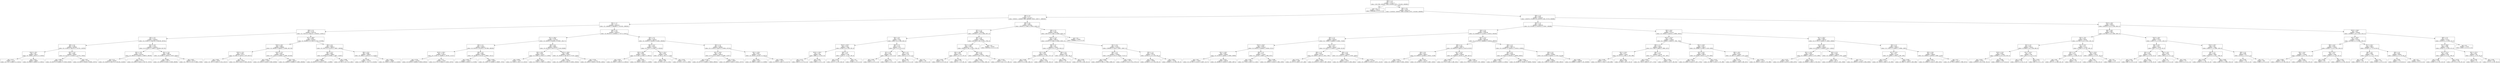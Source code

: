 digraph Tree {
node [shape=box] ;
0 [label="X[8] <= 1.5\ngini = 0.767\nsamples = 11104777\nvalue = [3317380, 5200551, 2008, 5142048, 28731, 1814450, 2063981]"] ;
1 [label="gini = 0.0\nsamples = 1189058\nvalue = [1882089, 0, 0, 0, 0, 0, 0]"] ;
0 -> 1 [labeldistance=2.5, labelangle=45, headlabel="True"] ;
2 [label="X[0] <= 0.5\ngini = 0.744\nsamples = 9915719\nvalue = [1435291, 5200551, 2008, 5142048, 28731, 1814450, 2063981]"] ;
0 -> 2 [labeldistance=2.5, labelangle=-45, headlabel="False"] ;
3 [label="X[8] <= 2.5\ngini = 0.777\nsamples = 5170512\nvalue = [932612, 1448089, 1966, 2665969, 23535, 1438717, 1668282]"] ;
2 -> 3 ;
4 [label="X[5] <= 1.5\ngini = 0.73\nsamples = 4549128\nvalue = [0, 1448089, 0, 2665969, 0, 1414192, 1668282]"] ;
3 -> 4 ;
5 [label="X[9] <= 2.5\ngini = 0.723\nsamples = 2545754\nvalue = [0, 755570, 0, 1482131, 0, 643420, 1145611]"] ;
4 -> 5 ;
6 [label="X[5] <= 0.5\ngini = 0.722\nsamples = 1630909\nvalue = [0, 470002, 0, 1004793, 0, 606198, 497631]"] ;
5 -> 6 ;
7 [label="X[9] <= 0.5\ngini = 0.709\nsamples = 462868\nvalue = [0, 112393, 0, 290710, 0, 212752, 115876]"] ;
6 -> 7 ;
8 [label="X[10] <= 28.5\ngini = 0.59\nsamples = 58211\nvalue = [0, 10596, 0, 36275, 0, 0, 45342]"] ;
7 -> 8 ;
9 [label="gini = 0.477\nsamples = 21321\nvalue = [0, 1747, 0, 9689, 0, 0, 22421]"] ;
8 -> 9 ;
10 [label="gini = 0.615\nsamples = 36890\nvalue = [0, 8849, 0, 26586, 0, 0, 22921]"] ;
8 -> 10 ;
11 [label="X[3] <= 74.5\ngini = 0.694\nsamples = 404657\nvalue = [0, 101797, 0, 254435, 0, 212752, 70534]"] ;
7 -> 11 ;
12 [label="gini = 0.692\nsamples = 347161\nvalue = [0, 95372, 0, 224899, 0, 173258, 55459]"] ;
11 -> 12 ;
13 [label="gini = 0.67\nsamples = 57496\nvalue = [0, 6425, 0, 29536, 0, 39494, 15075]"] ;
11 -> 13 ;
14 [label="X[4] <= 10.5\ngini = 0.725\nsamples = 1168041\nvalue = [0, 357609, 0, 714083, 0, 393446, 381755]"] ;
6 -> 14 ;
15 [label="X[3] <= 74.5\ngini = 0.724\nsamples = 976748\nvalue = [0, 296523, 0, 595004, 0, 366973, 286108]"] ;
14 -> 15 ;
16 [label="gini = 0.72\nsamples = 803997\nvalue = [0, 254919, 0, 500773, 0, 301194, 214435]"] ;
15 -> 16 ;
17 [label="gini = 0.731\nsamples = 172751\nvalue = [0, 41604, 0, 94231, 0, 65779, 71673]"] ;
15 -> 17 ;
18 [label="X[3] <= 74.5\ngini = 0.696\nsamples = 191293\nvalue = [0, 61086, 0, 119079, 0, 26473, 95647]"] ;
14 -> 18 ;
19 [label="gini = 0.698\nsamples = 152175\nvalue = [0, 53378, 0, 97358, 0, 21605, 68288]"] ;
18 -> 19 ;
20 [label="gini = 0.657\nsamples = 39118\nvalue = [0, 7708, 0, 21721, 0, 4868, 27359]"] ;
18 -> 20 ;
21 [label="X[7] <= 208.5\ngini = 0.652\nsamples = 914845\nvalue = [0, 285568, 0, 477338, 0, 37222, 647980]"] ;
5 -> 21 ;
22 [label="X[10] <= 28.5\ngini = 0.649\nsamples = 548966\nvalue = [0, 180394, 0, 266262, 0, 20585, 401716]"] ;
21 -> 22 ;
23 [label="X[10] <= 23.5\ngini = 0.548\nsamples = 61727\nvalue = [0, 8581, 0, 24376, 0, 4579, 60272]"] ;
22 -> 23 ;
24 [label="gini = 0.642\nsamples = 28242\nvalue = [0, 7337, 0, 15853, 0, 1314, 20147]"] ;
23 -> 24 ;
25 [label="gini = 0.4\nsamples = 33485\nvalue = [0, 1244, 0, 8523, 0, 3265, 40125]"] ;
23 -> 25 ;
26 [label="X[10] <= 75.5\ngini = 0.655\nsamples = 487239\nvalue = [0, 171813, 0, 241886, 0, 16006, 341444]"] ;
22 -> 26 ;
27 [label="gini = 0.676\nsamples = 78088\nvalue = [0, 32423, 0, 41926, 0, 3046, 46349]"] ;
26 -> 27 ;
28 [label="gini = 0.65\nsamples = 409151\nvalue = [0, 139390, 0, 199960, 0, 12960, 295095]"] ;
26 -> 28 ;
29 [label="X[4] <= 6.5\ngini = 0.653\nsamples = 365879\nvalue = [0, 105174, 0, 211076, 0, 16637, 246264]"] ;
21 -> 29 ;
30 [label="X[6] <= 47.5\ngini = 0.682\nsamples = 199857\nvalue = [0, 68333, 0, 107966, 0, 16637, 123457]"] ;
29 -> 30 ;
31 [label="gini = 0.682\nsamples = 198669\nvalue = [0, 68079, 0, 107825, 0, 16617, 121996]"] ;
30 -> 31 ;
32 [label="gini = 0.369\nsamples = 1188\nvalue = [0, 254, 0, 141, 0, 20, 1461]"] ;
30 -> 32 ;
33 [label="X[6] <= 32.5\ngini = 0.608\nsamples = 166022\nvalue = [0, 36841, 0, 103110, 0, 0, 122807]"] ;
29 -> 33 ;
34 [label="gini = 0.593\nsamples = 117026\nvalue = [0, 22487, 0, 71317, 0, 0, 91404]"] ;
33 -> 34 ;
35 [label="gini = 0.634\nsamples = 48996\nvalue = [0, 14354, 0, 31793, 0, 0, 31403]"] ;
33 -> 35 ;
36 [label="X[9] <= 2.5\ngini = 0.726\nsamples = 2003374\nvalue = [0, 692519, 0, 1183838, 0, 770772, 522671]"] ;
4 -> 36 ;
37 [label="X[7] <= 204.5\ngini = 0.709\nsamples = 1517835\nvalue = [0, 529019, 0, 931800, 0, 678807, 262177]"] ;
36 -> 37 ;
38 [label="X[4] <= 5.5\ngini = 0.718\nsamples = 888810\nvalue = [0, 325233, 0, 507025, 0, 407389, 166328]"] ;
37 -> 38 ;
39 [label="X[10] <= 230.5\ngini = 0.734\nsamples = 328157\nvalue = [0, 121947, 0, 185884, 0, 100782, 111217]"] ;
38 -> 39 ;
40 [label="gini = 0.734\nsamples = 257949\nvalue = [0, 84196, 0, 146949, 0, 88343, 89343]"] ;
39 -> 40 ;
41 [label="gini = 0.71\nsamples = 70208\nvalue = [0, 37751, 0, 38935, 0, 12439, 21874]"] ;
39 -> 41 ;
42 [label="X[9] <= 0.5\ngini = 0.692\nsamples = 560653\nvalue = [0, 203286, 0, 321141, 0, 306607, 55111]"] ;
38 -> 42 ;
43 [label="gini = 0.652\nsamples = 124676\nvalue = [0, 69269, 0, 80246, 0, 0, 47436]"] ;
42 -> 43 ;
44 [label="gini = 0.642\nsamples = 435977\nvalue = [0, 134017, 0, 240895, 0, 306607, 7675]"] ;
42 -> 44 ;
45 [label="X[9] <= 0.5\ngini = 0.693\nsamples = 629025\nvalue = [0, 203786, 0, 424775, 0, 271418, 95849]"] ;
37 -> 45 ;
46 [label="X[3] <= 62.5\ngini = 0.645\nsamples = 52514\nvalue = [0, 23584, 0, 37619, 0, 0, 21804]"] ;
45 -> 46 ;
47 [label="gini = 0.639\nsamples = 17976\nvalue = [0, 12429, 0, 10311, 0, 0, 5813]"] ;
46 -> 47 ;
48 [label="gini = 0.62\nsamples = 34538\nvalue = [0, 11155, 0, 27308, 0, 0, 15991]"] ;
46 -> 48 ;
49 [label="X[10] <= 196.5\ngini = 0.686\nsamples = 576511\nvalue = [0, 180202, 0, 387156, 0, 271418, 74045]"] ;
45 -> 49 ;
50 [label="gini = 0.678\nsamples = 453385\nvalue = [0, 129821, 0, 317804, 0, 210622, 59454]"] ;
49 -> 50 ;
51 [label="gini = 0.704\nsamples = 123126\nvalue = [0, 50381, 0, 69352, 0, 60796, 14591]"] ;
49 -> 51 ;
52 [label="X[4] <= 4.5\ngini = 0.718\nsamples = 485539\nvalue = [0, 163500, 0, 252038, 0, 91965, 260494]"] ;
36 -> 52 ;
53 [label="X[6] <= 47.5\ngini = 0.632\nsamples = 121654\nvalue = [0, 51571, 0, 47463, 0, 0, 93242]"] ;
52 -> 53 ;
54 [label="X[3] <= 68.5\ngini = 0.635\nsamples = 119554\nvalue = [0, 51146, 0, 47304, 0, 0, 90512]"] ;
53 -> 54 ;
55 [label="gini = 0.623\nsamples = 80778\nvalue = [0, 35037, 0, 28678, 0, 0, 63914]"] ;
54 -> 55 ;
56 [label="gini = 0.651\nsamples = 38776\nvalue = [0, 16109, 0, 18626, 0, 0, 26598]"] ;
54 -> 56 ;
57 [label="X[2] <= 131.5\ngini = 0.303\nsamples = 2100\nvalue = [0, 425, 0, 159, 0, 0, 2730]"] ;
53 -> 57 ;
58 [label="gini = 0.409\nsamples = 699\nvalue = [0, 203, 0, 81, 0, 0, 822]"] ;
57 -> 58 ;
59 [label="gini = 0.242\nsamples = 1401\nvalue = [0, 222, 0, 78, 0, 0, 1908]"] ;
57 -> 59 ;
60 [label="X[5] <= 2.5\ngini = 0.726\nsamples = 363885\nvalue = [0, 111929, 0, 204575, 0, 91965, 167252]"] ;
52 -> 60 ;
61 [label="X[2] <= 130.5\ngini = 0.735\nsamples = 288142\nvalue = [0, 91770, 0, 159427, 0, 91965, 112677]"] ;
60 -> 61 ;
62 [label="gini = 0.734\nsamples = 188775\nvalue = [0, 63721, 0, 106495, 0, 58624, 69920]"] ;
61 -> 62 ;
63 [label="gini = 0.735\nsamples = 99367\nvalue = [0, 28049, 0, 52932, 0, 33341, 42757]"] ;
61 -> 63 ;
64 [label="X[2] <= 130.5\ngini = 0.623\nsamples = 75743\nvalue = [0, 20159, 0, 45148, 0, 0, 54575]"] ;
60 -> 64 ;
65 [label="gini = 0.632\nsamples = 51021\nvalue = [0, 14685, 0, 32681, 0, 0, 33398]"] ;
64 -> 65 ;
66 [label="gini = 0.586\nsamples = 24722\nvalue = [0, 5474, 0, 12467, 0, 0, 21177]"] ;
64 -> 66 ;
67 [label="X[6] <= 3.5\ngini = 0.098\nsamples = 621384\nvalue = [932612, 0, 1966, 0, 23535, 24525, 0]"] ;
3 -> 67 ;
68 [label="X[7] <= 1.5\ngini = 0.049\nsamples = 185166\nvalue = [285239, 0, 370, 0, 2949, 3973, 0]"] ;
67 -> 68 ;
69 [label="X[4] <= 9.5\ngini = 0.35\nsamples = 2503\nvalue = [3091, 0, 9, 0, 608, 209, 0]"] ;
68 -> 69 ;
70 [label="X[10] <= 233.5\ngini = 0.413\nsamples = 1888\nvalue = [2180, 0, 9, 0, 556, 203, 0]"] ;
69 -> 70 ;
71 [label="X[10] <= 230.5\ngini = 0.16\nsamples = 690\nvalue = [989, 0, 2, 0, 83, 9, 0]"] ;
70 -> 71 ;
72 [label="gini = 0.212\nsamples = 475\nvalue = [653, 0, 2, 0, 78, 8, 0]"] ;
71 -> 72 ;
73 [label="gini = 0.035\nsamples = 215\nvalue = [336, 0, 0, 0, 5, 1, 0]"] ;
71 -> 73 ;
74 [label="X[8] <= 4.5\ngini = 0.517\nsamples = 1198\nvalue = [1191, 0, 7, 0, 473, 194, 0]"] ;
70 -> 74 ;
75 [label="gini = 0.472\nsamples = 448\nvalue = [31, 0, 7, 0, 473, 194, 0]"] ;
74 -> 75 ;
76 [label="gini = 0.0\nsamples = 750\nvalue = [1160, 0, 0, 0, 0, 0, 0]"] ;
74 -> 76 ;
77 [label="X[6] <= 2.5\ngini = 0.113\nsamples = 615\nvalue = [911, 0, 0, 0, 52, 6, 0]"] ;
69 -> 77 ;
78 [label="X[7] <= 0.5\ngini = 0.053\nsamples = 264\nvalue = [398, 0, 0, 0, 5, 6, 0]"] ;
77 -> 78 ;
79 [label="gini = 0.087\nsamples = 143\nvalue = [213, 0, 0, 0, 5, 5, 0]"] ;
78 -> 79 ;
80 [label="gini = 0.011\nsamples = 121\nvalue = [185, 0, 0, 0, 0, 1, 0]"] ;
78 -> 80 ;
81 [label="X[8] <= 4.5\ngini = 0.154\nsamples = 351\nvalue = [513, 0, 0, 0, 47, 0, 0]"] ;
77 -> 81 ;
82 [label="gini = 0.491\nsamples = 52\nvalue = [36, 0, 0, 0, 47, 0, 0]"] ;
81 -> 82 ;
83 [label="gini = 0.0\nsamples = 299\nvalue = [477, 0, 0, 0, 0, 0, 0]"] ;
81 -> 83 ;
84 [label="X[8] <= 4.5\ngini = 0.044\nsamples = 182663\nvalue = [282148, 0, 361, 0, 2341, 3764, 0]"] ;
68 -> 84 ;
85 [label="X[2] <= 119.5\ngini = 0.268\nsamples = 27130\nvalue = [36354, 0, 361, 0, 2341, 3764, 0]"] ;
84 -> 85 ;
86 [label="X[3] <= 69.5\ngini = 0.501\nsamples = 579\nvalue = [540, 0, 16, 0, 0, 376, 0]"] ;
85 -> 86 ;
87 [label="gini = 0.453\nsamples = 205\nvalue = [219, 0, 9, 0, 0, 95, 0]"] ;
86 -> 87 ;
88 [label="gini = 0.509\nsamples = 374\nvalue = [321, 0, 7, 0, 0, 281, 0]"] ;
86 -> 88 ;
89 [label="X[9] <= 2.5\ngini = 0.259\nsamples = 26551\nvalue = [35814, 0, 345, 0, 2341, 3388, 0]"] ;
85 -> 89 ;
90 [label="gini = 0.343\nsamples = 14581\nvalue = [18336, 0, 64, 0, 2184, 2395, 0]"] ;
89 -> 90 ;
91 [label="gini = 0.143\nsamples = 11970\nvalue = [17478, 0, 281, 0, 157, 993, 0]"] ;
89 -> 91 ;
92 [label="gini = 0.0\nsamples = 155533\nvalue = [245794, 0, 0, 0, 0, 0, 0]"] ;
84 -> 92 ;
93 [label="X[8] <= 4.5\ngini = 0.118\nsamples = 436218\nvalue = [647373, 0, 1596, 0, 20586, 20552, 0]"] ;
67 -> 93 ;
94 [label="X[10] <= 11.5\ngini = 0.288\nsamples = 165373\nvalue = [218767, 0, 1596, 0, 20586, 20552, 0]"] ;
93 -> 94 ;
95 [label="X[8] <= 3.5\ngini = 0.42\nsamples = 10400\nvalue = [12203, 0, 67, 0, 1749, 2505, 0]"] ;
94 -> 95 ;
96 [label="X[7] <= 96.5\ngini = 0.331\nsamples = 9525\nvalue = [12203, 0, 0, 0, 1181, 1757, 0]"] ;
95 -> 96 ;
97 [label="gini = 0.439\nsamples = 5476\nvalue = [6241, 0, 0, 0, 949, 1465, 0]"] ;
96 -> 97 ;
98 [label="gini = 0.152\nsamples = 4049\nvalue = [5962, 0, 0, 0, 232, 292, 0]"] ;
96 -> 98 ;
99 [label="X[9] <= 0.5\ngini = 0.536\nsamples = 875\nvalue = [0, 0, 67, 0, 568, 748, 0]"] ;
95 -> 99 ;
100 [label="gini = 0.094\nsamples = 148\nvalue = [0, 0, 12, 0, 0, 230, 0]"] ;
99 -> 100 ;
101 [label="gini = 0.544\nsamples = 727\nvalue = [0, 0, 55, 0, 568, 518, 0]"] ;
99 -> 101 ;
102 [label="X[1] <= 0.5\ngini = 0.278\nsamples = 154973\nvalue = [206564, 0, 1529, 0, 18837, 18047, 0]"] ;
94 -> 102 ;
103 [label="X[9] <= 2.5\ngini = 0.325\nsamples = 123844\nvalue = [158754, 0, 1514, 0, 18308, 17118, 0]"] ;
102 -> 103 ;
104 [label="gini = 0.392\nsamples = 73721\nvalue = [88450, 0, 380, 0, 17096, 10385, 0]"] ;
103 -> 104 ;
105 [label="gini = 0.208\nsamples = 50123\nvalue = [70304, 0, 1134, 0, 1212, 6733, 0]"] ;
103 -> 105 ;
106 [label="X[5] <= 1.5\ngini = 0.058\nsamples = 31129\nvalue = [47810, 0, 15, 0, 529, 929, 0]"] ;
102 -> 106 ;
107 [label="gini = 0.054\nsamples = 20489\nvalue = [31406, 0, 12, 0, 245, 634, 0]"] ;
106 -> 107 ;
108 [label="gini = 0.067\nsamples = 10640\nvalue = [16404, 0, 3, 0, 284, 295, 0]"] ;
106 -> 108 ;
109 [label="gini = 0.0\nsamples = 270845\nvalue = [428606, 0, 0, 0, 0, 0, 0]"] ;
93 -> 109 ;
110 [label="X[8] <= 2.5\ngini = 0.632\nsamples = 4745207\nvalue = [502679, 3752462, 42, 2476079, 5196, 375733, 395699]"] ;
2 -> 110 ;
111 [label="X[0] <= 1.5\ngini = 0.581\nsamples = 4420528\nvalue = [0, 3752462, 0, 2476079, 0, 370917, 395699]"] ;
110 -> 111 ;
112 [label="X[4] <= 3.5\ngini = 0.593\nsamples = 3706796\nvalue = [0, 3048842, 0, 2113555, 0, 344222, 359258]"] ;
111 -> 112 ;
113 [label="X[4] <= 2.5\ngini = 0.554\nsamples = 854300\nvalue = [0, 778666, 0, 446890, 0, 53894, 72340]"] ;
112 -> 113 ;
114 [label="X[10] <= 230.5\ngini = 0.546\nsamples = 574253\nvalue = [0, 534355, 0, 292609, 0, 34546, 47221]"] ;
113 -> 114 ;
115 [label="X[2] <= 126.5\ngini = 0.562\nsamples = 459831\nvalue = [0, 412220, 0, 244042, 0, 30582, 40848]"] ;
114 -> 115 ;
116 [label="gini = 0.61\nsamples = 176805\nvalue = [0, 131736, 0, 111223, 0, 14097, 22177]"] ;
115 -> 116 ;
117 [label="gini = 0.518\nsamples = 283026\nvalue = [0, 280484, 0, 132819, 0, 16485, 18671]"] ;
115 -> 117 ;
118 [label="X[6] <= 2.0\ngini = 0.471\nsamples = 114422\nvalue = [0, 122135, 0, 48567, 0, 3964, 6373]"] ;
114 -> 118 ;
119 [label="gini = 0.48\nsamples = 16944\nvalue = [0, 17310, 0, 8341, 0, 0, 1043]"] ;
118 -> 119 ;
120 [label="gini = 0.469\nsamples = 97478\nvalue = [0, 104825, 0, 40226, 0, 3964, 5330]"] ;
118 -> 120 ;
121 [label="X[2] <= 122.5\ngini = 0.57\nsamples = 280047\nvalue = [0, 244311, 0, 154281, 0, 19348, 25119]"] ;
113 -> 121 ;
122 [label="X[6] <= 7.0\ngini = 0.624\nsamples = 47229\nvalue = [0, 33296, 0, 30374, 0, 3914, 7067]"] ;
121 -> 122 ;
123 [label="gini = 0.574\nsamples = 3868\nvalue = [0, 3172, 0, 2459, 0, 107, 448]"] ;
122 -> 123 ;
124 [label="gini = 0.628\nsamples = 43361\nvalue = [0, 30124, 0, 27915, 0, 3807, 6619]"] ;
122 -> 124 ;
125 [label="X[6] <= 5.5\ngini = 0.555\nsamples = 232818\nvalue = [0, 211015, 0, 123907, 0, 15434, 18052]"] ;
121 -> 125 ;
126 [label="gini = 0.512\nsamples = 75438\nvalue = [0, 74954, 0, 36231, 0, 3359, 4942]"] ;
125 -> 126 ;
127 [label="gini = 0.572\nsamples = 157380\nvalue = [0, 136061, 0, 87676, 0, 12075, 13110]"] ;
125 -> 127 ;
128 [label="X[3] <= 57.5\ngini = 0.603\nsamples = 2852496\nvalue = [0, 2270176, 0, 1666665, 0, 290328, 286918]"] ;
112 -> 128 ;
129 [label="X[9] <= 2.5\ngini = 0.548\nsamples = 904774\nvalue = [0, 839679, 0, 460474, 0, 64176, 67357]"] ;
128 -> 129 ;
130 [label="X[4] <= 6.5\ngini = 0.537\nsamples = 588471\nvalue = [0, 556624, 0, 297683, 0, 56181, 21236]"] ;
129 -> 130 ;
131 [label="gini = 0.534\nsamples = 151429\nvalue = [0, 144190, 0, 76292, 0, 6264, 13034]"] ;
130 -> 131 ;
132 [label="gini = 0.537\nsamples = 437042\nvalue = [0, 412434, 0, 221391, 0, 49917, 8202]"] ;
130 -> 132 ;
133 [label="X[2] <= 122.5\ngini = 0.565\nsamples = 316303\nvalue = [0, 283055, 0, 162791, 0, 7995, 46121]"] ;
129 -> 133 ;
134 [label="gini = 0.652\nsamples = 8777\nvalue = [0, 5714, 0, 5365, 0, 488, 2301]"] ;
133 -> 134 ;
135 [label="gini = 0.561\nsamples = 307526\nvalue = [0, 277341, 0, 157426, 0, 7507, 43820]"] ;
133 -> 135 ;
136 [label="X[9] <= 2.5\ngini = 0.621\nsamples = 1947722\nvalue = [0, 1430497, 0, 1206191, 0, 226152, 219561]"] ;
128 -> 136 ;
137 [label="X[9] <= 0.5\ngini = 0.619\nsamples = 1268760\nvalue = [0, 918571, 0, 801810, 0, 198626, 88452]"] ;
136 -> 137 ;
138 [label="gini = 0.548\nsamples = 70531\nvalue = [0, 63074, 0, 39229, 0, 0, 9034]"] ;
137 -> 138 ;
139 [label="gini = 0.622\nsamples = 1198229\nvalue = [0, 855497, 0, 762581, 0, 198626, 79418]"] ;
137 -> 139 ;
140 [label="X[4] <= 6.5\ngini = 0.616\nsamples = 678962\nvalue = [0, 511926, 0, 404381, 0, 27526, 131109]"] ;
136 -> 140 ;
141 [label="gini = 0.626\nsamples = 244956\nvalue = [0, 174931, 0, 154284, 0, 27490, 30813]"] ;
140 -> 141 ;
142 [label="gini = 0.606\nsamples = 434006\nvalue = [0, 336995, 0, 250097, 0, 36, 100296]"] ;
140 -> 142 ;
143 [label="X[3] <= 45.5\ngini = 0.507\nsamples = 713732\nvalue = [0, 703620, 0, 362524, 0, 26695, 36441]"] ;
111 -> 143 ;
144 [label="X[10] <= 231.5\ngini = 0.548\nsamples = 174606\nvalue = [0, 126289, 0, 136023, 0, 7092, 7032]"] ;
143 -> 144 ;
145 [label="X[9] <= 1.5\ngini = 0.523\nsamples = 38529\nvalue = [0, 17290, 0, 38059, 0, 2989, 2473]"] ;
144 -> 145 ;
146 [label="X[2] <= 125.5\ngini = 0.477\nsamples = 16391\nvalue = [0, 6173, 0, 17595, 0, 1452, 666]"] ;
145 -> 146 ;
147 [label="gini = 0.459\nsamples = 15703\nvalue = [0, 5329, 0, 17392, 0, 1426, 666]"] ;
146 -> 147 ;
148 [label="gini = 0.345\nsamples = 688\nvalue = [0, 844, 0, 203, 0, 26, 0]"] ;
146 -> 148 ;
149 [label="X[6] <= 7.0\ngini = 0.551\nsamples = 22138\nvalue = [0, 11117, 0, 20464, 0, 1537, 1807]"] ;
145 -> 149 ;
150 [label="gini = 0.502\nsamples = 19149\nvalue = [0, 7144, 0, 19950, 0, 1377, 1724]"] ;
149 -> 150 ;
151 [label="gini = 0.281\nsamples = 2989\nvalue = [0, 3973, 0, 514, 0, 160, 83]"] ;
149 -> 151 ;
152 [label="X[2] <= 128.5\ngini = 0.537\nsamples = 136077\nvalue = [0, 108999, 0, 97964, 0, 4103, 4559]"] ;
144 -> 152 ;
153 [label="X[3] <= 44.5\ngini = 0.539\nsamples = 86070\nvalue = [0, 62428, 0, 68115, 0, 2733, 2943]"] ;
152 -> 153 ;
154 [label="gini = 0.54\nsamples = 79550\nvalue = [0, 58481, 0, 62014, 0, 2557, 2755]"] ;
153 -> 154 ;
155 [label="gini = 0.512\nsamples = 6520\nvalue = [0, 3947, 0, 6101, 0, 176, 188]"] ;
153 -> 155 ;
156 [label="X[6] <= 40.5\ngini = 0.514\nsamples = 50007\nvalue = [0, 46571, 0, 29849, 0, 1370, 1616]"] ;
152 -> 156 ;
157 [label="gini = 0.475\nsamples = 27265\nvalue = [0, 28340, 0, 13308, 0, 665, 947]"] ;
156 -> 157 ;
158 [label="gini = 0.535\nsamples = 22742\nvalue = [0, 18231, 0, 16541, 0, 705, 669]"] ;
156 -> 158 ;
159 [label="X[7] <= 192.5\ngini = 0.469\nsamples = 539126\nvalue = [0, 577331, 0, 226501, 0, 19603, 29409]"] ;
143 -> 159 ;
160 [label="X[10] <= 96.5\ngini = 0.39\nsamples = 333051\nvalue = [0, 397904, 0, 102858, 0, 9517, 16542]"] ;
159 -> 160 ;
161 [label="X[2] <= 131.5\ngini = 0.428\nsamples = 149719\nvalue = [0, 169665, 0, 58020, 0, 4722, 4893]"] ;
160 -> 161 ;
162 [label="gini = 0.473\nsamples = 99207\nvalue = [0, 105105, 0, 44179, 0, 3929, 4078]"] ;
161 -> 162 ;
163 [label="gini = 0.319\nsamples = 50512\nvalue = [0, 64560, 0, 13841, 0, 793, 815]"] ;
161 -> 163 ;
164 [label="X[3] <= 57.5\ngini = 0.353\nsamples = 183332\nvalue = [0, 228239, 0, 44838, 0, 4795, 11649]"] ;
160 -> 164 ;
165 [label="gini = 0.255\nsamples = 65775\nvalue = [0, 89014, 0, 10130, 0, 1401, 3349]"] ;
164 -> 165 ;
166 [label="gini = 0.4\nsamples = 117557\nvalue = [0, 139225, 0, 34708, 0, 3394, 8300]"] ;
164 -> 166 ;
167 [label="X[4] <= 2.5\ngini = 0.551\nsamples = 206075\nvalue = [0, 179427, 0, 123643, 0, 10086, 12867]"] ;
159 -> 167 ;
168 [label="X[7] <= 218.5\ngini = 0.41\nsamples = 37242\nvalue = [0, 43063, 0, 13934, 0, 590, 1391]"] ;
167 -> 168 ;
169 [label="gini = 0.321\nsamples = 11323\nvalue = [0, 14516, 0, 2964, 0, 110, 393]"] ;
168 -> 169 ;
170 [label="gini = 0.443\nsamples = 25919\nvalue = [0, 28547, 0, 10970, 0, 480, 998]"] ;
168 -> 170 ;
171 [label="X[3] <= 58.5\ngini = 0.567\nsamples = 168833\nvalue = [0, 136364, 0, 109709, 0, 9496, 11476]"] ;
167 -> 171 ;
172 [label="gini = 0.502\nsamples = 27716\nvalue = [0, 28599, 0, 11419, 0, 1606, 2202]"] ;
171 -> 172 ;
173 [label="gini = 0.57\nsamples = 141117\nvalue = [0, 107765, 0, 98290, 0, 7890, 9274]"] ;
171 -> 173 ;
174 [label="X[10] <= 63.5\ngini = 0.039\nsamples = 324679\nvalue = [502679, 0, 42, 0, 5196, 4816, 0]"] ;
110 -> 174 ;
175 [label="X[6] <= 40.5\ngini = 0.082\nsamples = 94271\nvalue = [142796, 0, 24, 0, 3386, 2903, 0]"] ;
174 -> 175 ;
176 [label="X[3] <= 76.5\ngini = 0.041\nsamples = 82592\nvalue = [127925, 0, 23, 0, 1235, 1451, 0]"] ;
175 -> 176 ;
177 [label="X[1] <= 3.5\ngini = 0.027\nsamples = 70618\nvalue = [110066, 0, 20, 0, 638, 846, 0]"] ;
176 -> 177 ;
178 [label="X[10] <= 53.5\ngini = 0.026\nsamples = 70269\nvalue = [109565, 0, 20, 0, 613, 824, 0]"] ;
177 -> 178 ;
179 [label="gini = 0.024\nsamples = 67421\nvalue = [105225, 0, 20, 0, 538, 740, 0]"] ;
178 -> 179 ;
180 [label="gini = 0.069\nsamples = 2848\nvalue = [4340, 0, 0, 0, 75, 84, 0]"] ;
178 -> 180 ;
181 [label="X[7] <= 161.5\ngini = 0.16\nsamples = 349\nvalue = [501, 0, 0, 0, 25, 22, 0]"] ;
177 -> 181 ;
182 [label="gini = 0.184\nsamples = 297\nvalue = [416, 0, 0, 0, 25, 21, 0]"] ;
181 -> 182 ;
183 [label="gini = 0.023\nsamples = 52\nvalue = [85, 0, 0, 0, 0, 1, 0]"] ;
181 -> 183 ;
184 [label="X[7] <= 53.5\ngini = 0.12\nsamples = 11974\nvalue = [17859, 0, 3, 0, 597, 605, 0]"] ;
176 -> 184 ;
185 [label="X[5] <= 2.5\ngini = 0.575\nsamples = 1453\nvalue = [1335, 0, 1, 0, 490, 472, 0]"] ;
184 -> 185 ;
186 [label="gini = 0.62\nsamples = 1209\nvalue = [971, 0, 1, 0, 490, 441, 0]"] ;
185 -> 186 ;
187 [label="gini = 0.145\nsamples = 244\nvalue = [364, 0, 0, 0, 0, 31, 0]"] ;
185 -> 187 ;
188 [label="X[2] <= 132.5\ngini = 0.029\nsamples = 10521\nvalue = [16524, 0, 2, 0, 107, 133, 0]"] ;
184 -> 188 ;
189 [label="gini = 0.04\nsamples = 7412\nvalue = [11586, 0, 2, 0, 106, 133, 0]"] ;
188 -> 189 ;
190 [label="gini = 0.0\nsamples = 3109\nvalue = [4938, 0, 0, 0, 1, 0, 0]"] ;
188 -> 190 ;
191 [label="X[10] <= 58.5\ngini = 0.332\nsamples = 11679\nvalue = [14871, 0, 1, 0, 2151, 1452, 0]"] ;
175 -> 191 ;
192 [label="X[6] <= 43.5\ngini = 0.017\nsamples = 6028\nvalue = [9377, 0, 0, 0, 55, 26, 0]"] ;
191 -> 192 ;
193 [label="X[5] <= 0.5\ngini = 0.016\nsamples = 5549\nvalue = [8671, 0, 0, 0, 45, 24, 0]"] ;
192 -> 193 ;
194 [label="gini = 0.031\nsamples = 463\nvalue = [681, 0, 0, 0, 5, 6, 0]"] ;
193 -> 194 ;
195 [label="gini = 0.014\nsamples = 5086\nvalue = [7990, 0, 0, 0, 40, 18, 0]"] ;
193 -> 195 ;
196 [label="X[4] <= 10.5\ngini = 0.033\nsamples = 479\nvalue = [706, 0, 0, 0, 10, 2, 0]"] ;
192 -> 196 ;
197 [label="gini = 0.0\nsamples = 222\nvalue = [330, 0, 0, 0, 0, 0, 0]"] ;
196 -> 197 ;
198 [label="gini = 0.06\nsamples = 257\nvalue = [376, 0, 0, 0, 10, 2, 0]"] ;
196 -> 198 ;
199 [label="X[10] <= 60.5\ngini = 0.55\nsamples = 5651\nvalue = [5494, 0, 1, 0, 2096, 1426, 0]"] ;
191 -> 199 ;
200 [label="X[0] <= 1.5\ngini = 0.594\nsamples = 4840\nvalue = [4220, 0, 0, 0, 2071, 1405, 0]"] ;
199 -> 200 ;
201 [label="gini = 0.222\nsamples = 1799\nvalue = [2538, 0, 0, 0, 203, 151, 0]"] ;
200 -> 201 ;
202 [label="gini = 0.658\nsamples = 3041\nvalue = [1682, 0, 0, 0, 1868, 1254, 0]"] ;
200 -> 202 ;
203 [label="X[8] <= 4.5\ngini = 0.069\nsamples = 811\nvalue = [1274, 0, 1, 0, 25, 21, 0]"] ;
199 -> 203 ;
204 [label="gini = 0.356\nsamples = 145\nvalue = [176, 0, 1, 0, 25, 21, 0]"] ;
203 -> 204 ;
205 [label="gini = 0.0\nsamples = 666\nvalue = [1098, 0, 0, 0, 0, 0, 0]"] ;
203 -> 205 ;
206 [label="X[10] <= 249.5\ngini = 0.02\nsamples = 230408\nvalue = [359883, 0, 18, 0, 1810, 1913, 0]"] ;
174 -> 206 ;
207 [label="X[7] <= 180.5\ngini = 0.014\nsamples = 215264\nvalue = [337404, 0, 17, 0, 884, 1440, 0]"] ;
206 -> 207 ;
208 [label="X[6] <= 44.5\ngini = 0.023\nsamples = 119057\nvalue = [185817, 0, 10, 0, 829, 1344, 0]"] ;
207 -> 208 ;
209 [label="X[3] <= 44.5\ngini = 0.02\nsamples = 116461\nvalue = [182058, 0, 10, 0, 725, 1121, 0]"] ;
208 -> 209 ;
210 [label="gini = 0.009\nsamples = 48543\nvalue = [76312, 0, 0, 0, 104, 245, 0]"] ;
209 -> 210 ;
211 [label="gini = 0.028\nsamples = 67918\nvalue = [105746, 0, 10, 0, 621, 876, 0]"] ;
209 -> 211 ;
212 [label="X[3] <= 62.5\ngini = 0.15\nsamples = 2596\nvalue = [3759, 0, 0, 0, 104, 223, 0]"] ;
208 -> 212 ;
213 [label="gini = 0.019\nsamples = 605\nvalue = [954, 0, 0, 0, 2, 7, 0]"] ;
212 -> 213 ;
214 [label="gini = 0.187\nsamples = 1991\nvalue = [2805, 0, 0, 0, 102, 216, 0]"] ;
212 -> 214 ;
215 [label="X[7] <= 191.5\ngini = 0.002\nsamples = 96207\nvalue = [151587, 0, 7, 0, 55, 96, 0]"] ;
207 -> 215 ;
216 [label="X[8] <= 4.5\ngini = 0.009\nsamples = 7902\nvalue = [12477, 0, 2, 0, 27, 28, 0]"] ;
215 -> 216 ;
217 [label="gini = 0.18\nsamples = 380\nvalue = [530, 0, 2, 0, 27, 28, 0]"] ;
216 -> 217 ;
218 [label="gini = 0.0\nsamples = 7522\nvalue = [11947, 0, 0, 0, 0, 0, 0]"] ;
216 -> 218 ;
219 [label="X[8] <= 4.5\ngini = 0.001\nsamples = 88305\nvalue = [139110, 0, 5, 0, 28, 68, 0]"] ;
215 -> 219 ;
220 [label="gini = 0.091\nsamples = 1371\nvalue = [2035, 0, 5, 0, 28, 68, 0]"] ;
219 -> 220 ;
221 [label="gini = 0.0\nsamples = 86934\nvalue = [137075, 0, 0, 0, 0, 0, 0]"] ;
219 -> 221 ;
222 [label="X[8] <= 4.5\ngini = 0.112\nsamples = 15144\nvalue = [22479, 0, 1, 0, 926, 473, 0]"] ;
206 -> 222 ;
223 [label="X[7] <= 180.5\ngini = 0.468\nsamples = 2915\nvalue = [3162, 0, 1, 0, 926, 473, 0]"] ;
222 -> 223 ;
224 [label="X[7] <= 121.5\ngini = 0.349\nsamples = 2434\nvalue = [3033, 0, 0, 0, 411, 380, 0]"] ;
223 -> 224 ;
225 [label="gini = 0.186\nsamples = 1634\nvalue = [2296, 0, 0, 0, 133, 123, 0]"] ;
224 -> 225 ;
226 [label="gini = 0.576\nsamples = 800\nvalue = [737, 0, 0, 0, 278, 257, 0]"] ;
224 -> 226 ;
227 [label="X[2] <= 137.5\ngini = 0.467\nsamples = 481\nvalue = [129, 0, 1, 0, 515, 93, 0]"] ;
223 -> 227 ;
228 [label="gini = 0.348\nsamples = 52\nvalue = [58, 0, 0, 0, 8, 7, 0]"] ;
227 -> 228 ;
229 [label="gini = 0.391\nsamples = 429\nvalue = [71, 0, 1, 0, 507, 86, 0]"] ;
227 -> 229 ;
230 [label="gini = 0.0\nsamples = 12229\nvalue = [19317, 0, 0, 0, 0, 0, 0]"] ;
222 -> 230 ;
}